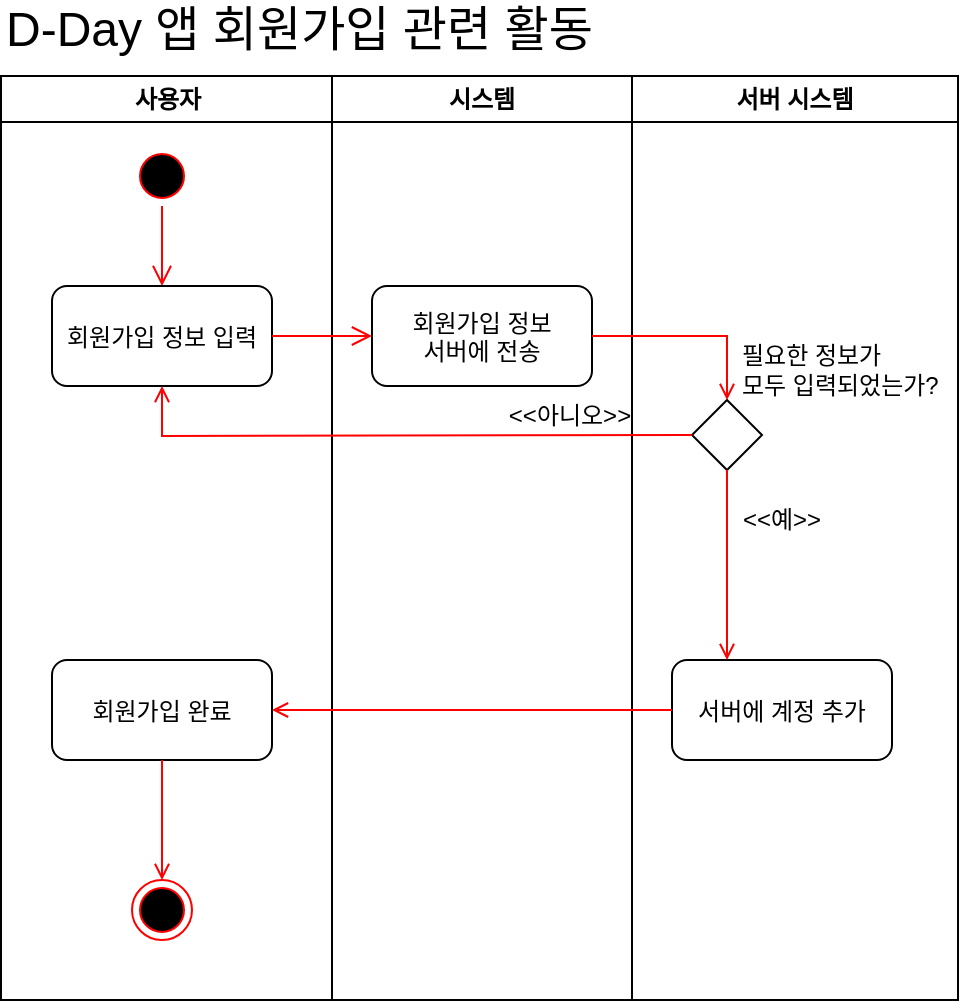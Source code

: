<mxfile version="26.2.12">
  <diagram name="페이지-1" id="Z3MUPWsjcf1fWxBZGg0Y">
    <mxGraphModel dx="1429" dy="711" grid="1" gridSize="10" guides="1" tooltips="1" connect="1" arrows="1" fold="1" page="1" pageScale="1" pageWidth="827" pageHeight="1169" math="0" shadow="0">
      <root>
        <mxCell id="0" />
        <mxCell id="1" parent="0" />
        <mxCell id="2lLB-E0RqOmEVBIA-LBa-1" value="사용자" style="swimlane;whiteSpace=wrap;startSize=23;" vertex="1" parent="1">
          <mxGeometry x="164.5" y="128" width="165.5" height="462" as="geometry" />
        </mxCell>
        <mxCell id="2lLB-E0RqOmEVBIA-LBa-4" value="" style="ellipse;shape=startState;fillColor=#000000;strokeColor=#ff0000;" vertex="1" parent="2lLB-E0RqOmEVBIA-LBa-1">
          <mxGeometry x="65.5" y="35" width="30" height="30" as="geometry" />
        </mxCell>
        <mxCell id="2lLB-E0RqOmEVBIA-LBa-5" value="" style="edgeStyle=elbowEdgeStyle;elbow=horizontal;verticalAlign=bottom;endArrow=open;endSize=8;strokeColor=#FF0000;endFill=1;rounded=0" edge="1" parent="2lLB-E0RqOmEVBIA-LBa-1" source="2lLB-E0RqOmEVBIA-LBa-4" target="2lLB-E0RqOmEVBIA-LBa-6">
          <mxGeometry x="90" y="40" as="geometry">
            <mxPoint x="80.5" y="105" as="targetPoint" />
          </mxGeometry>
        </mxCell>
        <mxCell id="2lLB-E0RqOmEVBIA-LBa-6" value="회원가입 정보 입력" style="rounded=1;" vertex="1" parent="2lLB-E0RqOmEVBIA-LBa-1">
          <mxGeometry x="25.5" y="105" width="110" height="50" as="geometry" />
        </mxCell>
        <mxCell id="2lLB-E0RqOmEVBIA-LBa-27" value="회원가입 완료" style="rounded=1;" vertex="1" parent="2lLB-E0RqOmEVBIA-LBa-1">
          <mxGeometry x="25.5" y="292" width="110" height="50" as="geometry" />
        </mxCell>
        <mxCell id="2lLB-E0RqOmEVBIA-LBa-2" value="" style="ellipse;shape=endState;fillColor=#000000;strokeColor=#ff0000" vertex="1" parent="2lLB-E0RqOmEVBIA-LBa-1">
          <mxGeometry x="65.5" y="402" width="30" height="30" as="geometry" />
        </mxCell>
        <mxCell id="2lLB-E0RqOmEVBIA-LBa-28" value="" style="endArrow=open;strokeColor=#FF0000;endFill=1;rounded=0;entryX=0.5;entryY=0;entryDx=0;entryDy=0;exitX=0.5;exitY=1;exitDx=0;exitDy=0;" edge="1" parent="2lLB-E0RqOmEVBIA-LBa-1" source="2lLB-E0RqOmEVBIA-LBa-27" target="2lLB-E0RqOmEVBIA-LBa-2">
          <mxGeometry relative="1" as="geometry">
            <mxPoint x="126" y="362" as="sourcePoint" />
            <mxPoint x="125.5" y="417" as="targetPoint" />
            <Array as="points" />
          </mxGeometry>
        </mxCell>
        <mxCell id="2lLB-E0RqOmEVBIA-LBa-13" value="시스템" style="swimlane;whiteSpace=wrap" vertex="1" parent="1">
          <mxGeometry x="330" y="128" width="150" height="462" as="geometry" />
        </mxCell>
        <mxCell id="2lLB-E0RqOmEVBIA-LBa-14" value="회원가입 정보&#xa;서버에 전송" style="rounded=1;" vertex="1" parent="2lLB-E0RqOmEVBIA-LBa-13">
          <mxGeometry x="20" y="105" width="110" height="50" as="geometry" />
        </mxCell>
        <mxCell id="2lLB-E0RqOmEVBIA-LBa-11" value="&amp;lt;&amp;lt;아니오&amp;gt;&amp;gt;" style="text;html=1;align=center;verticalAlign=middle;whiteSpace=wrap;rounded=0;" vertex="1" parent="2lLB-E0RqOmEVBIA-LBa-13">
          <mxGeometry x="74" y="155" width="90" height="30" as="geometry" />
        </mxCell>
        <mxCell id="2lLB-E0RqOmEVBIA-LBa-12" value="&amp;lt;&amp;lt;예&amp;gt;&amp;gt;" style="text;html=1;align=center;verticalAlign=middle;whiteSpace=wrap;rounded=0;" vertex="1" parent="2lLB-E0RqOmEVBIA-LBa-13">
          <mxGeometry x="180" y="207" width="90" height="30" as="geometry" />
        </mxCell>
        <mxCell id="2lLB-E0RqOmEVBIA-LBa-16" value="D-Day 앱 회원가입 관련 활동" style="text;html=1;align=left;verticalAlign=middle;whiteSpace=wrap;rounded=0;fontSize=24;" vertex="1" parent="1">
          <mxGeometry x="164.5" y="90" width="315.5" height="30" as="geometry" />
        </mxCell>
        <mxCell id="2lLB-E0RqOmEVBIA-LBa-20" value="서버 시스템" style="swimlane;whiteSpace=wrap;startSize=23;" vertex="1" parent="1">
          <mxGeometry x="480" y="128" width="163" height="462" as="geometry" />
        </mxCell>
        <mxCell id="2lLB-E0RqOmEVBIA-LBa-22" value="서버에 계정 추가" style="rounded=1;" vertex="1" parent="2lLB-E0RqOmEVBIA-LBa-20">
          <mxGeometry x="20" y="292" width="110" height="50" as="geometry" />
        </mxCell>
        <mxCell id="2lLB-E0RqOmEVBIA-LBa-9" value="" style="rhombus;whiteSpace=wrap;html=1;" vertex="1" parent="2lLB-E0RqOmEVBIA-LBa-20">
          <mxGeometry x="30" y="162" width="35" height="35" as="geometry" />
        </mxCell>
        <mxCell id="2lLB-E0RqOmEVBIA-LBa-3" value="" style="endArrow=open;strokeColor=#FF0000;endFill=1;rounded=0;entryX=0.25;entryY=0;entryDx=0;entryDy=0;exitX=0.5;exitY=1;exitDx=0;exitDy=0;" edge="1" parent="2lLB-E0RqOmEVBIA-LBa-20" source="2lLB-E0RqOmEVBIA-LBa-9" target="2lLB-E0RqOmEVBIA-LBa-22">
          <mxGeometry relative="1" as="geometry">
            <mxPoint x="47.5" y="207" as="sourcePoint" />
            <mxPoint x="-15" y="404.5" as="targetPoint" />
            <Array as="points" />
          </mxGeometry>
        </mxCell>
        <mxCell id="2lLB-E0RqOmEVBIA-LBa-10" value="필요한 정보가&lt;div&gt;모두 입력되었는가?&lt;/div&gt;" style="text;html=1;align=left;verticalAlign=middle;whiteSpace=wrap;rounded=0;" vertex="1" parent="2lLB-E0RqOmEVBIA-LBa-20">
          <mxGeometry x="53" y="132" width="110" height="30" as="geometry" />
        </mxCell>
        <mxCell id="2lLB-E0RqOmEVBIA-LBa-17" value="" style="edgeStyle=none;curved=1;rounded=0;orthogonalLoop=1;jettySize=auto;html=1;fontSize=12;startSize=8;endSize=8;strokeColor=#FF0000;endArrow=open;endFill=0;" edge="1" parent="1" source="2lLB-E0RqOmEVBIA-LBa-6" target="2lLB-E0RqOmEVBIA-LBa-14">
          <mxGeometry relative="1" as="geometry" />
        </mxCell>
        <mxCell id="2lLB-E0RqOmEVBIA-LBa-19" value="" style="endArrow=open;strokeColor=#FF0000;endFill=1;rounded=0;entryX=0.5;entryY=1;entryDx=0;entryDy=0;exitX=0;exitY=0.5;exitDx=0;exitDy=0;" edge="1" parent="1" source="2lLB-E0RqOmEVBIA-LBa-9" target="2lLB-E0RqOmEVBIA-LBa-6">
          <mxGeometry relative="1" as="geometry">
            <mxPoint x="237" y="575" as="sourcePoint" />
            <mxPoint x="188" y="465" as="targetPoint" />
            <Array as="points">
              <mxPoint x="245" y="308" />
            </Array>
          </mxGeometry>
        </mxCell>
        <mxCell id="2lLB-E0RqOmEVBIA-LBa-29" value="" style="endArrow=open;strokeColor=#FF0000;endFill=1;rounded=0;entryX=1;entryY=0.5;entryDx=0;entryDy=0;exitX=0;exitY=0.5;exitDx=0;exitDy=0;" edge="1" parent="1" source="2lLB-E0RqOmEVBIA-LBa-22" target="2lLB-E0RqOmEVBIA-LBa-27">
          <mxGeometry relative="1" as="geometry">
            <mxPoint x="538" y="480" as="sourcePoint" />
            <mxPoint x="537.5" y="535" as="targetPoint" />
            <Array as="points" />
          </mxGeometry>
        </mxCell>
        <mxCell id="2lLB-E0RqOmEVBIA-LBa-24" value="" style="edgeStyle=orthogonalEdgeStyle;rounded=0;orthogonalLoop=1;jettySize=auto;html=1;endArrow=open;endFill=0;strokeColor=#FF0000;entryX=0.5;entryY=0;entryDx=0;entryDy=0;" edge="1" parent="1" source="2lLB-E0RqOmEVBIA-LBa-14" target="2lLB-E0RqOmEVBIA-LBa-9">
          <mxGeometry relative="1" as="geometry">
            <mxPoint x="460" y="258" as="sourcePoint" />
            <mxPoint x="530" y="258" as="targetPoint" />
          </mxGeometry>
        </mxCell>
      </root>
    </mxGraphModel>
  </diagram>
</mxfile>
